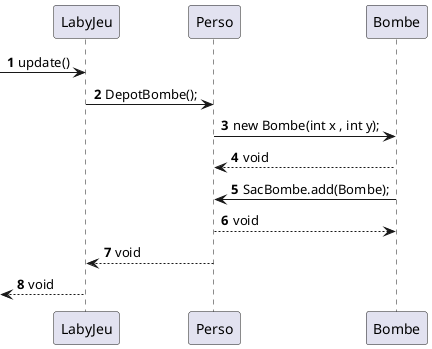 @startuml
'https://plantuml.com/sequence-diagram

autonumber

[-> LabyJeu: update()
LabyJeu -> Perso: DepotBombe();
Perso -> Bombe: new Bombe(int x , int y);
Bombe --> Perso : void
Bombe -> Perso : SacBombe.add(Bombe);
Perso --> Bombe : void
Perso --> LabyJeu : void
LabyJeu -->[ : void

@enduml